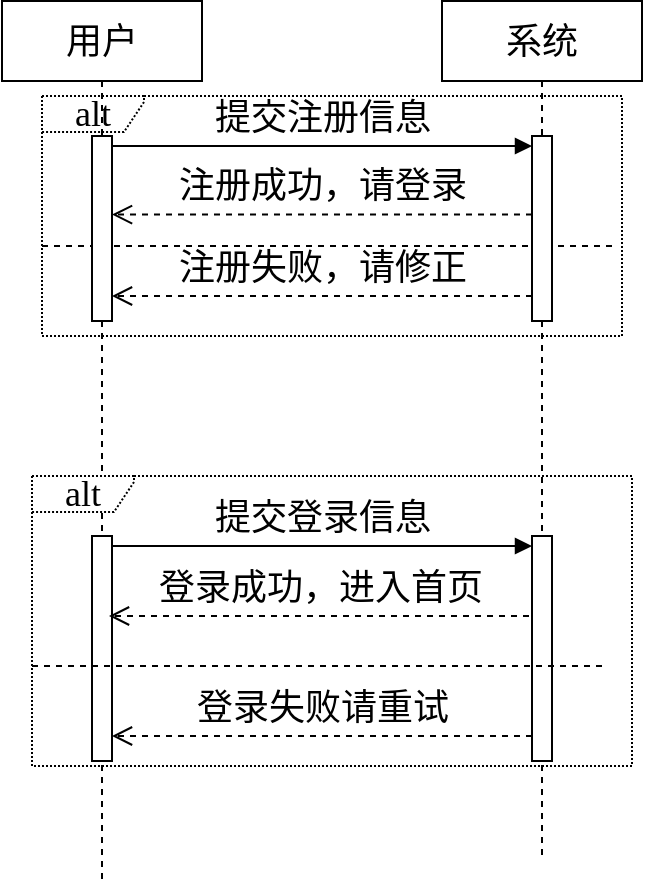 <mxfile version="27.1.3" pages="7">
  <diagram name="图3-3" id="SFmPQN-QUfsM4tf-Z6S2">
    <mxGraphModel dx="1066" dy="577" grid="1" gridSize="10" guides="1" tooltips="1" connect="1" arrows="1" fold="1" page="1" pageScale="1" pageWidth="1200" pageHeight="1920" math="0" shadow="0">
      <root>
        <mxCell id="0" />
        <mxCell id="1" parent="0" />
        <mxCell id="jjJpaKG2DIV51PgyevEr-9" value="&lt;font face=&quot;Times New Roman&quot;&gt;alt&lt;/font&gt;" style="shape=umlFrame;whiteSpace=wrap;html=1;pointerEvents=0;recursiveResize=0;container=1;collapsible=0;width=51;dashed=1;height=18;fontSize=18;fontFamily=宋体;dashPattern=1 1;" vertex="1" parent="1">
          <mxGeometry x="380" y="230" width="290" height="120" as="geometry" />
        </mxCell>
        <mxCell id="jjJpaKG2DIV51PgyevEr-11" value="" style="line;strokeWidth=1;dashed=1;labelPosition=center;verticalLabelPosition=bottom;align=left;verticalAlign=top;spacingLeft=20;spacingTop=15;html=1;whiteSpace=wrap;fontSize=18;fontFamily=宋体;" vertex="1" parent="jjJpaKG2DIV51PgyevEr-9">
          <mxGeometry y="70" width="287" height="10" as="geometry" />
        </mxCell>
        <mxCell id="jjJpaKG2DIV51PgyevEr-25" value="用户" style="shape=umlLifeline;perimeter=lifelinePerimeter;whiteSpace=wrap;html=1;container=1;dropTarget=0;collapsible=0;recursiveResize=0;outlineConnect=0;portConstraint=eastwest;newEdgeStyle={&quot;curved&quot;:0,&quot;rounded&quot;:0};fontSize=18;fontStyle=0;fontFamily=宋体;" vertex="1" parent="1">
          <mxGeometry x="360" y="182.5" width="100" height="440" as="geometry" />
        </mxCell>
        <mxCell id="jjJpaKG2DIV51PgyevEr-34" value="" style="html=1;points=[[0,0,0,0,5],[0,1,0,0,-5],[1,0,0,0,5],[1,1,0,0,-5]];perimeter=orthogonalPerimeter;outlineConnect=0;targetShapes=umlLifeline;portConstraint=eastwest;newEdgeStyle={&quot;curved&quot;:0,&quot;rounded&quot;:0};fontFamily=宋体;fontSize=18;" vertex="1" parent="jjJpaKG2DIV51PgyevEr-25">
          <mxGeometry x="45" y="67.5" width="10" height="92.5" as="geometry" />
        </mxCell>
        <mxCell id="jjJpaKG2DIV51PgyevEr-56" value="" style="html=1;points=[[0,0,0,0,5],[0,1,0,0,-5],[1,0,0,0,5],[1,1,0,0,-5]];perimeter=orthogonalPerimeter;outlineConnect=0;targetShapes=umlLifeline;portConstraint=eastwest;newEdgeStyle={&quot;curved&quot;:0,&quot;rounded&quot;:0};fontFamily=宋体;fontSize=18;" vertex="1" parent="jjJpaKG2DIV51PgyevEr-25">
          <mxGeometry x="45" y="267.5" width="10" height="112.5" as="geometry" />
        </mxCell>
        <mxCell id="jjJpaKG2DIV51PgyevEr-27" value="系统" style="shape=umlLifeline;perimeter=lifelinePerimeter;whiteSpace=wrap;html=1;container=1;dropTarget=0;collapsible=0;recursiveResize=0;outlineConnect=0;portConstraint=eastwest;newEdgeStyle={&quot;curved&quot;:0,&quot;rounded&quot;:0};fontSize=18;fontStyle=0;fontFamily=宋体;" vertex="1" parent="1">
          <mxGeometry x="580" y="182.5" width="100" height="430" as="geometry" />
        </mxCell>
        <mxCell id="jjJpaKG2DIV51PgyevEr-31" value="" style="html=1;points=[[0,0,0,0,5],[0,1,0,0,-5],[1,0,0,0,5],[1,1,0,0,-5]];perimeter=orthogonalPerimeter;outlineConnect=0;targetShapes=umlLifeline;portConstraint=eastwest;newEdgeStyle={&quot;curved&quot;:0,&quot;rounded&quot;:0};fontFamily=宋体;fontSize=18;" vertex="1" parent="jjJpaKG2DIV51PgyevEr-27">
          <mxGeometry x="45" y="67.5" width="10" height="92.5" as="geometry" />
        </mxCell>
        <mxCell id="jjJpaKG2DIV51PgyevEr-60" value="" style="html=1;points=[[0,0,0,0,5],[0,1,0,0,-5],[1,0,0,0,5],[1,1,0,0,-5]];perimeter=orthogonalPerimeter;outlineConnect=0;targetShapes=umlLifeline;portConstraint=eastwest;newEdgeStyle={&quot;curved&quot;:0,&quot;rounded&quot;:0};fontFamily=宋体;fontSize=18;" vertex="1" parent="jjJpaKG2DIV51PgyevEr-27">
          <mxGeometry x="45" y="267.5" width="10" height="112.5" as="geometry" />
        </mxCell>
        <mxCell id="jjJpaKG2DIV51PgyevEr-32" value="&lt;span&gt;提交注册信息&lt;/span&gt;" style="html=1;verticalAlign=bottom;endArrow=block;curved=0;rounded=0;entryX=0;entryY=0;entryDx=0;entryDy=5;fontFamily=宋体;fontSize=18;" edge="1" target="jjJpaKG2DIV51PgyevEr-31" parent="1" source="jjJpaKG2DIV51PgyevEr-34">
          <mxGeometry relative="1" as="geometry">
            <mxPoint x="555" y="445" as="sourcePoint" />
          </mxGeometry>
        </mxCell>
        <mxCell id="jjJpaKG2DIV51PgyevEr-33" value="注册成功，请登录" style="html=1;verticalAlign=bottom;endArrow=open;dashed=1;endSize=8;curved=0;rounded=0;fontFamily=宋体;fontSize=18;" edge="1" parent="1">
          <mxGeometry relative="1" as="geometry">
            <mxPoint x="415" y="289.31" as="targetPoint" />
            <mxPoint x="625" y="289.31" as="sourcePoint" />
          </mxGeometry>
        </mxCell>
        <mxCell id="jjJpaKG2DIV51PgyevEr-37" value="注册失败，请修正" style="html=1;verticalAlign=bottom;endArrow=open;dashed=1;endSize=8;curved=0;rounded=0;fontFamily=宋体;fontSize=18;" edge="1" parent="1">
          <mxGeometry relative="1" as="geometry">
            <mxPoint x="415" y="330.0" as="targetPoint" />
            <mxPoint x="625" y="330.0" as="sourcePoint" />
          </mxGeometry>
        </mxCell>
        <mxCell id="jjJpaKG2DIV51PgyevEr-61" value="提交登录信息" style="html=1;verticalAlign=bottom;endArrow=block;curved=0;rounded=0;entryX=0;entryY=0;entryDx=0;entryDy=5;exitX=1;exitY=0;exitDx=0;exitDy=5;exitPerimeter=0;fontFamily=宋体;fontSize=18;" edge="1" target="jjJpaKG2DIV51PgyevEr-60" parent="1" source="jjJpaKG2DIV51PgyevEr-56">
          <mxGeometry relative="1" as="geometry">
            <mxPoint x="470" y="505" as="sourcePoint" />
          </mxGeometry>
        </mxCell>
        <mxCell id="jjJpaKG2DIV51PgyevEr-63" value="登录失败请重试" style="html=1;verticalAlign=bottom;endArrow=open;dashed=1;endSize=8;curved=0;rounded=0;fontFamily=宋体;fontSize=18;" edge="1" parent="1">
          <mxGeometry relative="1" as="geometry">
            <mxPoint x="415" y="550" as="targetPoint" />
            <mxPoint x="625" y="550" as="sourcePoint" />
          </mxGeometry>
        </mxCell>
        <mxCell id="jjJpaKG2DIV51PgyevEr-64" value="&lt;font face=&quot;Times New Roman&quot;&gt;alt&lt;/font&gt;" style="shape=umlFrame;whiteSpace=wrap;html=1;pointerEvents=0;recursiveResize=0;container=1;collapsible=0;width=51;dashed=1;height=18;fontSize=18;fontFamily=宋体;dashPattern=1 1;" vertex="1" parent="1">
          <mxGeometry x="375" y="420" width="300" height="145" as="geometry" />
        </mxCell>
        <mxCell id="jjJpaKG2DIV51PgyevEr-65" value="" style="line;strokeWidth=1;dashed=1;labelPosition=center;verticalLabelPosition=bottom;align=left;verticalAlign=top;spacingLeft=20;spacingTop=15;html=1;whiteSpace=wrap;fontSize=18;fontFamily=宋体;" vertex="1" parent="jjJpaKG2DIV51PgyevEr-64">
          <mxGeometry y="90" width="287" height="10" as="geometry" />
        </mxCell>
        <mxCell id="jjJpaKG2DIV51PgyevEr-62" value="登录成功，进入首页" style="html=1;verticalAlign=bottom;endArrow=open;dashed=1;endSize=8;curved=0;rounded=0;fontFamily=宋体;fontSize=18;" edge="1" parent="jjJpaKG2DIV51PgyevEr-64">
          <mxGeometry relative="1" as="geometry">
            <mxPoint x="38.5" y="70" as="targetPoint" />
            <mxPoint x="248.5" y="70" as="sourcePoint" />
          </mxGeometry>
        </mxCell>
      </root>
    </mxGraphModel>
  </diagram>
  <diagram id="CyAyQ5x-FfY8F36e_3UX" name="图3-4">
    <mxGraphModel dx="1546" dy="836" grid="1" gridSize="10" guides="1" tooltips="1" connect="1" arrows="1" fold="1" page="1" pageScale="1" pageWidth="1200" pageHeight="1920" math="0" shadow="0">
      <root>
        <mxCell id="0" />
        <mxCell id="1" parent="0" />
        <mxCell id="epAysZkqnSIW3r6k0jum-3" value="用户" style="shape=umlLifeline;perimeter=lifelinePerimeter;whiteSpace=wrap;html=1;container=1;dropTarget=0;collapsible=0;recursiveResize=0;outlineConnect=0;portConstraint=eastwest;newEdgeStyle={&quot;curved&quot;:0,&quot;rounded&quot;:0};fontSize=18;fontStyle=0;fontFamily=宋体;" vertex="1" parent="1">
          <mxGeometry x="370" y="190" width="100" height="440" as="geometry" />
        </mxCell>
        <mxCell id="epAysZkqnSIW3r6k0jum-4" value="" style="html=1;points=[[0,0,0,0,5],[0,1,0,0,-5],[1,0,0,0,5],[1,1,0,0,-5]];perimeter=orthogonalPerimeter;outlineConnect=0;targetShapes=umlLifeline;portConstraint=eastwest;newEdgeStyle={&quot;curved&quot;:0,&quot;rounded&quot;:0};fontFamily=宋体;fontSize=18;" vertex="1" parent="epAysZkqnSIW3r6k0jum-3">
          <mxGeometry x="45" y="67.5" width="10" height="92.5" as="geometry" />
        </mxCell>
        <mxCell id="epAysZkqnSIW3r6k0jum-5" value="" style="html=1;points=[[0,0,0,0,5],[0,1,0,0,-5],[1,0,0,0,5],[1,1,0,0,-5]];perimeter=orthogonalPerimeter;outlineConnect=0;targetShapes=umlLifeline;portConstraint=eastwest;newEdgeStyle={&quot;curved&quot;:0,&quot;rounded&quot;:0};fontFamily=宋体;fontSize=18;" vertex="1" parent="epAysZkqnSIW3r6k0jum-3">
          <mxGeometry x="45" y="267.5" width="10" height="112.5" as="geometry" />
        </mxCell>
        <mxCell id="epAysZkqnSIW3r6k0jum-6" value="系统" style="shape=umlLifeline;perimeter=lifelinePerimeter;whiteSpace=wrap;html=1;container=1;dropTarget=0;collapsible=0;recursiveResize=0;outlineConnect=0;portConstraint=eastwest;newEdgeStyle={&quot;curved&quot;:0,&quot;rounded&quot;:0};fontSize=18;fontStyle=0;fontFamily=宋体;" vertex="1" parent="1">
          <mxGeometry x="590" y="190" width="100" height="430" as="geometry" />
        </mxCell>
        <mxCell id="epAysZkqnSIW3r6k0jum-7" value="" style="html=1;points=[[0,0,0,0,5],[0,1,0,0,-5],[1,0,0,0,5],[1,1,0,0,-5]];perimeter=orthogonalPerimeter;outlineConnect=0;targetShapes=umlLifeline;portConstraint=eastwest;newEdgeStyle={&quot;curved&quot;:0,&quot;rounded&quot;:0};fontFamily=宋体;fontSize=18;" vertex="1" parent="epAysZkqnSIW3r6k0jum-6">
          <mxGeometry x="45" y="67.5" width="10" height="92.5" as="geometry" />
        </mxCell>
        <mxCell id="epAysZkqnSIW3r6k0jum-8" value="" style="html=1;points=[[0,0,0,0,5],[0,1,0,0,-5],[1,0,0,0,5],[1,1,0,0,-5]];perimeter=orthogonalPerimeter;outlineConnect=0;targetShapes=umlLifeline;portConstraint=eastwest;newEdgeStyle={&quot;curved&quot;:0,&quot;rounded&quot;:0};fontFamily=宋体;fontSize=18;" vertex="1" parent="epAysZkqnSIW3r6k0jum-6">
          <mxGeometry x="45" y="267.5" width="10" height="112.5" as="geometry" />
        </mxCell>
        <mxCell id="epAysZkqnSIW3r6k0jum-9" value="访问首页并请求车辆列表" style="html=1;verticalAlign=bottom;endArrow=block;curved=0;rounded=0;entryX=0;entryY=0;entryDx=0;entryDy=5;fontFamily=宋体;fontSize=18;" edge="1" parent="1" source="epAysZkqnSIW3r6k0jum-4" target="epAysZkqnSIW3r6k0jum-7">
          <mxGeometry relative="1" as="geometry">
            <mxPoint x="565" y="452.5" as="sourcePoint" />
          </mxGeometry>
        </mxCell>
        <mxCell id="epAysZkqnSIW3r6k0jum-10" value="展示完整车辆数据" style="html=1;verticalAlign=bottom;endArrow=open;dashed=1;endSize=8;curved=0;rounded=0;fontFamily=宋体;fontSize=18;" edge="1" parent="1">
          <mxGeometry relative="1" as="geometry">
            <mxPoint x="425" y="320.0" as="targetPoint" />
            <mxPoint x="635" y="320.0" as="sourcePoint" />
          </mxGeometry>
        </mxCell>
        <mxCell id="epAysZkqnSIW3r6k0jum-12" value="提交查询条件" style="html=1;verticalAlign=bottom;endArrow=block;curved=0;rounded=0;entryX=0;entryY=0;entryDx=0;entryDy=5;exitX=1;exitY=0;exitDx=0;exitDy=5;exitPerimeter=0;fontFamily=宋体;fontSize=18;" edge="1" parent="1" source="epAysZkqnSIW3r6k0jum-5" target="epAysZkqnSIW3r6k0jum-8">
          <mxGeometry relative="1" as="geometry">
            <mxPoint x="480" y="512.5" as="sourcePoint" />
          </mxGeometry>
        </mxCell>
        <mxCell id="epAysZkqnSIW3r6k0jum-14" value="loop" style="shape=umlFrame;whiteSpace=wrap;html=1;pointerEvents=0;recursiveResize=0;container=1;collapsible=0;width=51;dashed=1;height=18;fontSize=18;fontFamily=宋体;dashPattern=1 1;" vertex="1" parent="1">
          <mxGeometry x="385" y="427.5" width="300" height="145" as="geometry" />
        </mxCell>
        <mxCell id="epAysZkqnSIW3r6k0jum-13" value="更新显示匹配结果" style="html=1;verticalAlign=bottom;endArrow=open;dashed=1;endSize=8;curved=0;rounded=0;fontFamily=宋体;fontSize=18;" edge="1" parent="epAysZkqnSIW3r6k0jum-14">
          <mxGeometry relative="1" as="geometry">
            <mxPoint x="40" y="102.5" as="targetPoint" />
            <mxPoint x="250" y="102.5" as="sourcePoint" />
            <mxPoint as="offset" />
          </mxGeometry>
        </mxCell>
      </root>
    </mxGraphModel>
  </diagram>
  <diagram id="mQwIXU6XtE3uNr4pRyRA" name="图3-5">
    <mxGraphModel dx="1546" dy="836" grid="1" gridSize="10" guides="1" tooltips="1" connect="1" arrows="1" fold="1" page="1" pageScale="1" pageWidth="1200" pageHeight="1920" math="0" shadow="0">
      <root>
        <mxCell id="0" />
        <mxCell id="1" parent="0" />
        <mxCell id="7xC3x3erYgO6L5aWRIEA-1" value="alt" style="shape=umlFrame;whiteSpace=wrap;html=1;pointerEvents=0;recursiveResize=0;container=1;collapsible=0;width=51;dashed=1;height=18;fontSize=18;fontFamily=宋体;dashPattern=1 1;" vertex="1" parent="1">
          <mxGeometry x="840" y="867.5" width="290" height="120" as="geometry" />
        </mxCell>
        <mxCell id="7xC3x3erYgO6L5aWRIEA-2" value="" style="line;strokeWidth=1;dashed=1;labelPosition=center;verticalLabelPosition=bottom;align=left;verticalAlign=top;spacingLeft=20;spacingTop=15;html=1;whiteSpace=wrap;fontSize=18;fontFamily=宋体;" vertex="1" parent="7xC3x3erYgO6L5aWRIEA-1">
          <mxGeometry y="70" width="287" height="10" as="geometry" />
        </mxCell>
        <mxCell id="7xC3x3erYgO6L5aWRIEA-3" value="用户" style="shape=umlLifeline;perimeter=lifelinePerimeter;whiteSpace=wrap;html=1;container=1;dropTarget=0;collapsible=0;recursiveResize=0;outlineConnect=0;portConstraint=eastwest;newEdgeStyle={&quot;curved&quot;:0,&quot;rounded&quot;:0};fontSize=18;fontStyle=0;fontFamily=宋体;" vertex="1" parent="1">
          <mxGeometry x="820" y="820" width="100" height="440" as="geometry" />
        </mxCell>
        <mxCell id="7xC3x3erYgO6L5aWRIEA-4" value="" style="html=1;points=[[0,0,0,0,5],[0,1,0,0,-5],[1,0,0,0,5],[1,1,0,0,-5]];perimeter=orthogonalPerimeter;outlineConnect=0;targetShapes=umlLifeline;portConstraint=eastwest;newEdgeStyle={&quot;curved&quot;:0,&quot;rounded&quot;:0};fontFamily=宋体;fontSize=18;" vertex="1" parent="7xC3x3erYgO6L5aWRIEA-3">
          <mxGeometry x="45" y="67.5" width="10" height="92.5" as="geometry" />
        </mxCell>
        <mxCell id="7xC3x3erYgO6L5aWRIEA-5" value="" style="html=1;points=[[0,0,0,0,5],[0,1,0,0,-5],[1,0,0,0,5],[1,1,0,0,-5]];perimeter=orthogonalPerimeter;outlineConnect=0;targetShapes=umlLifeline;portConstraint=eastwest;newEdgeStyle={&quot;curved&quot;:0,&quot;rounded&quot;:0};fontFamily=宋体;fontSize=18;" vertex="1" parent="7xC3x3erYgO6L5aWRIEA-3">
          <mxGeometry x="45" y="267.5" width="10" height="112.5" as="geometry" />
        </mxCell>
        <mxCell id="7xC3x3erYgO6L5aWRIEA-6" value="系统" style="shape=umlLifeline;perimeter=lifelinePerimeter;whiteSpace=wrap;html=1;container=1;dropTarget=0;collapsible=0;recursiveResize=0;outlineConnect=0;portConstraint=eastwest;newEdgeStyle={&quot;curved&quot;:0,&quot;rounded&quot;:0};fontSize=18;fontStyle=0;fontFamily=宋体;" vertex="1" parent="1">
          <mxGeometry x="1040" y="820" width="100" height="430" as="geometry" />
        </mxCell>
        <mxCell id="7xC3x3erYgO6L5aWRIEA-7" value="" style="html=1;points=[[0,0,0,0,5],[0,1,0,0,-5],[1,0,0,0,5],[1,1,0,0,-5]];perimeter=orthogonalPerimeter;outlineConnect=0;targetShapes=umlLifeline;portConstraint=eastwest;newEdgeStyle={&quot;curved&quot;:0,&quot;rounded&quot;:0};fontFamily=宋体;fontSize=18;" vertex="1" parent="7xC3x3erYgO6L5aWRIEA-6">
          <mxGeometry x="45" y="67.5" width="10" height="92.5" as="geometry" />
        </mxCell>
        <mxCell id="7xC3x3erYgO6L5aWRIEA-8" value="" style="html=1;points=[[0,0,0,0,5],[0,1,0,0,-5],[1,0,0,0,5],[1,1,0,0,-5]];perimeter=orthogonalPerimeter;outlineConnect=0;targetShapes=umlLifeline;portConstraint=eastwest;newEdgeStyle={&quot;curved&quot;:0,&quot;rounded&quot;:0};fontFamily=宋体;fontSize=18;" vertex="1" parent="7xC3x3erYgO6L5aWRIEA-6">
          <mxGeometry x="45" y="267.5" width="10" height="112.5" as="geometry" />
        </mxCell>
        <mxCell id="7xC3x3erYgO6L5aWRIEA-9" value="&lt;span&gt;申请租赁车辆&lt;/span&gt;" style="html=1;verticalAlign=bottom;endArrow=block;curved=0;rounded=0;entryX=0;entryY=0;entryDx=0;entryDy=5;fontFamily=宋体;fontSize=18;" edge="1" parent="1" source="7xC3x3erYgO6L5aWRIEA-4" target="7xC3x3erYgO6L5aWRIEA-7">
          <mxGeometry relative="1" as="geometry">
            <mxPoint x="1015" y="1082.5" as="sourcePoint" />
          </mxGeometry>
        </mxCell>
        <mxCell id="7xC3x3erYgO6L5aWRIEA-10" value="租赁成功" style="html=1;verticalAlign=bottom;endArrow=open;dashed=1;endSize=8;curved=0;rounded=0;fontFamily=宋体;fontSize=18;" edge="1" parent="1">
          <mxGeometry relative="1" as="geometry">
            <mxPoint x="875" y="926.81" as="targetPoint" />
            <mxPoint x="1085" y="926.81" as="sourcePoint" />
            <mxPoint as="offset" />
          </mxGeometry>
        </mxCell>
        <mxCell id="7xC3x3erYgO6L5aWRIEA-11" value="租赁失败（资质不符）" style="html=1;verticalAlign=bottom;endArrow=open;dashed=1;endSize=8;curved=0;rounded=0;fontFamily=宋体;fontSize=18;" edge="1" parent="1">
          <mxGeometry relative="1" as="geometry">
            <mxPoint x="875" y="967.5" as="targetPoint" />
            <mxPoint x="1085" y="967.5" as="sourcePoint" />
          </mxGeometry>
        </mxCell>
        <mxCell id="7xC3x3erYgO6L5aWRIEA-12" value="发起还车" style="html=1;verticalAlign=bottom;endArrow=block;curved=0;rounded=0;entryX=0;entryY=0;entryDx=0;entryDy=5;exitX=1;exitY=0;exitDx=0;exitDy=5;exitPerimeter=0;fontFamily=宋体;fontSize=18;" edge="1" parent="1" source="7xC3x3erYgO6L5aWRIEA-5" target="7xC3x3erYgO6L5aWRIEA-8">
          <mxGeometry relative="1" as="geometry">
            <mxPoint x="930" y="1142.5" as="sourcePoint" />
          </mxGeometry>
        </mxCell>
        <mxCell id="7xC3x3erYgO6L5aWRIEA-13" value="赔偿通知（含金额）" style="html=1;verticalAlign=bottom;endArrow=open;dashed=1;endSize=8;curved=0;rounded=0;fontFamily=宋体;fontSize=18;" edge="1" parent="1">
          <mxGeometry relative="1" as="geometry">
            <mxPoint x="875" y="1187.5" as="targetPoint" />
            <mxPoint x="1085" y="1187.5" as="sourcePoint" />
            <mxPoint as="offset" />
          </mxGeometry>
        </mxCell>
        <mxCell id="7xC3x3erYgO6L5aWRIEA-14" value="alt" style="shape=umlFrame;whiteSpace=wrap;html=1;pointerEvents=0;recursiveResize=0;container=1;collapsible=0;width=51;dashed=1;height=18;fontSize=18;fontFamily=宋体;dashPattern=1 1;" vertex="1" parent="1">
          <mxGeometry x="835" y="1057.5" width="300" height="145" as="geometry" />
        </mxCell>
        <mxCell id="7xC3x3erYgO6L5aWRIEA-15" value="" style="line;strokeWidth=1;dashed=1;labelPosition=center;verticalLabelPosition=bottom;align=left;verticalAlign=top;spacingLeft=20;spacingTop=15;html=1;whiteSpace=wrap;fontSize=18;fontFamily=宋体;" vertex="1" parent="7xC3x3erYgO6L5aWRIEA-14">
          <mxGeometry y="90" width="287" height="10" as="geometry" />
        </mxCell>
        <mxCell id="7xC3x3erYgO6L5aWRIEA-16" value="结算账单（费用+押金）" style="html=1;verticalAlign=bottom;endArrow=open;dashed=1;endSize=8;curved=0;rounded=0;fontFamily=宋体;fontSize=18;" edge="1" parent="7xC3x3erYgO6L5aWRIEA-14">
          <mxGeometry relative="1" as="geometry">
            <mxPoint x="38.5" y="70" as="targetPoint" />
            <mxPoint x="248.5" y="70" as="sourcePoint" />
          </mxGeometry>
        </mxCell>
      </root>
    </mxGraphModel>
  </diagram>
  <diagram id="3OSk-LbwokpKUyl7D7ks" name="图3-6">
    <mxGraphModel dx="1546" dy="836" grid="1" gridSize="10" guides="1" tooltips="1" connect="1" arrows="1" fold="1" page="1" pageScale="1" pageWidth="1200" pageHeight="1920" math="0" shadow="0">
      <root>
        <mxCell id="0" />
        <mxCell id="1" parent="0" />
        <mxCell id="86FY9bNCNJEyI9Q44Tig-3" value="用户" style="shape=umlLifeline;perimeter=lifelinePerimeter;whiteSpace=wrap;html=1;container=1;dropTarget=0;collapsible=0;recursiveResize=0;outlineConnect=0;portConstraint=eastwest;newEdgeStyle={&quot;curved&quot;:0,&quot;rounded&quot;:0};fontSize=16;fontStyle=0;fontFamily=宋体;" vertex="1" parent="1">
          <mxGeometry x="320" y="350" width="100" height="560" as="geometry" />
        </mxCell>
        <mxCell id="86FY9bNCNJEyI9Q44Tig-4" value="" style="html=1;points=[[0,0,0,0,5],[0,1,0,0,-5],[1,0,0,0,5],[1,1,0,0,-5]];perimeter=orthogonalPerimeter;outlineConnect=0;targetShapes=umlLifeline;portConstraint=eastwest;newEdgeStyle={&quot;curved&quot;:0,&quot;rounded&quot;:0};fontFamily=宋体;fontSize=16;" vertex="1" parent="86FY9bNCNJEyI9Q44Tig-3">
          <mxGeometry x="45" y="67.5" width="10" height="92.5" as="geometry" />
        </mxCell>
        <mxCell id="86FY9bNCNJEyI9Q44Tig-5" value="" style="html=1;points=[[0,0,0,0,5],[0,1,0,0,-5],[1,0,0,0,5],[1,1,0,0,-5]];perimeter=orthogonalPerimeter;outlineConnect=0;targetShapes=umlLifeline;portConstraint=eastwest;newEdgeStyle={&quot;curved&quot;:0,&quot;rounded&quot;:0};fontFamily=宋体;fontSize=16;" vertex="1" parent="86FY9bNCNJEyI9Q44Tig-3">
          <mxGeometry x="45" y="299.5" width="10" height="112.5" as="geometry" />
        </mxCell>
        <mxCell id="86FY9bNCNJEyI9Q44Tig-20" value="" style="html=1;points=[[0,0,0,0,5],[0,1,0,0,-5],[1,0,0,0,5],[1,1,0,0,-5]];perimeter=orthogonalPerimeter;outlineConnect=0;targetShapes=umlLifeline;portConstraint=eastwest;newEdgeStyle={&quot;curved&quot;:0,&quot;rounded&quot;:0};fontFamily=宋体;fontSize=16;" vertex="1" parent="86FY9bNCNJEyI9Q44Tig-3">
          <mxGeometry x="45" y="190" width="10" height="40" as="geometry" />
        </mxCell>
        <mxCell id="86FY9bNCNJEyI9Q44Tig-6" value="系统" style="shape=umlLifeline;perimeter=lifelinePerimeter;whiteSpace=wrap;html=1;container=1;dropTarget=0;collapsible=0;recursiveResize=0;outlineConnect=0;portConstraint=eastwest;newEdgeStyle={&quot;curved&quot;:0,&quot;rounded&quot;:0};fontSize=16;fontStyle=0;fontFamily=宋体;" vertex="1" parent="1">
          <mxGeometry x="557" y="350" width="100" height="560" as="geometry" />
        </mxCell>
        <mxCell id="86FY9bNCNJEyI9Q44Tig-7" value="" style="html=1;points=[[0,0,0,0,5],[0,1,0,0,-5],[1,0,0,0,5],[1,1,0,0,-5]];perimeter=orthogonalPerimeter;outlineConnect=0;targetShapes=umlLifeline;portConstraint=eastwest;newEdgeStyle={&quot;curved&quot;:0,&quot;rounded&quot;:0};fontFamily=宋体;fontSize=16;" vertex="1" parent="86FY9bNCNJEyI9Q44Tig-6">
          <mxGeometry x="45" y="67.5" width="10" height="92.5" as="geometry" />
        </mxCell>
        <mxCell id="86FY9bNCNJEyI9Q44Tig-8" value="" style="html=1;points=[[0,0,0,0,5],[0,1,0,0,-5],[1,0,0,0,5],[1,1,0,0,-5]];perimeter=orthogonalPerimeter;outlineConnect=0;targetShapes=umlLifeline;portConstraint=eastwest;newEdgeStyle={&quot;curved&quot;:0,&quot;rounded&quot;:0};fontFamily=宋体;fontSize=16;" vertex="1" parent="86FY9bNCNJEyI9Q44Tig-6">
          <mxGeometry x="45" y="180" width="10" height="232" as="geometry" />
        </mxCell>
        <mxCell id="86FY9bNCNJEyI9Q44Tig-9" value="&lt;span&gt;登录并查看订单列表&lt;/span&gt;" style="html=1;verticalAlign=bottom;endArrow=block;curved=0;rounded=0;entryX=0;entryY=0;entryDx=0;entryDy=5;fontFamily=宋体;fontSize=16;" edge="1" parent="1" source="86FY9bNCNJEyI9Q44Tig-4" target="86FY9bNCNJEyI9Q44Tig-7">
          <mxGeometry relative="1" as="geometry">
            <mxPoint x="515" y="612.5" as="sourcePoint" />
          </mxGeometry>
        </mxCell>
        <mxCell id="86FY9bNCNJEyI9Q44Tig-11" value="展示订单视图" style="html=1;verticalAlign=bottom;endArrow=open;dashed=1;endSize=8;curved=0;rounded=0;fontFamily=宋体;fontSize=16;" edge="1" parent="1">
          <mxGeometry relative="1" as="geometry">
            <mxPoint x="375" y="497.5" as="targetPoint" />
            <mxPoint x="585" y="497.5" as="sourcePoint" />
          </mxGeometry>
        </mxCell>
        <mxCell id="86FY9bNCNJEyI9Q44Tig-13" value="通知最终处理结果" style="html=1;verticalAlign=bottom;endArrow=open;dashed=1;endSize=8;curved=0;rounded=0;fontFamily=宋体;fontSize=16;" edge="1" parent="1">
          <mxGeometry relative="1" as="geometry">
            <mxPoint x="375" y="749.5" as="targetPoint" />
            <mxPoint x="585" y="749.5" as="sourcePoint" />
          </mxGeometry>
        </mxCell>
        <mxCell id="86FY9bNCNJEyI9Q44Tig-14" value="alt" style="shape=umlFrame;whiteSpace=wrap;html=1;pointerEvents=0;recursiveResize=0;container=1;collapsible=0;width=51;dashed=1;height=18;fontSize=16;fontFamily=宋体;dashPattern=1 1;" vertex="1" parent="1">
          <mxGeometry x="335" y="619.5" width="515" height="150.5" as="geometry" />
        </mxCell>
        <mxCell id="86FY9bNCNJEyI9Q44Tig-31" value="返回审批结果" style="text;html=1;align=center;verticalAlign=middle;resizable=0;points=[];autosize=1;strokeColor=none;fillColor=none;fontFamily=宋体;fontSize=16;" vertex="1" parent="86FY9bNCNJEyI9Q44Tig-14">
          <mxGeometry x="332" y="78.5" width="120" height="30" as="geometry" />
        </mxCell>
        <mxCell id="86FY9bNCNJEyI9Q44Tig-30" style="rounded=0;orthogonalLoop=1;jettySize=auto;html=1;dashed=1;endArrow=open;endFill=0;fontFamily=宋体;fontSize=16;" edge="1" parent="86FY9bNCNJEyI9Q44Tig-14">
          <mxGeometry relative="1" as="geometry">
            <mxPoint x="473" y="108.5" as="sourcePoint" />
            <mxPoint x="277" y="108.5" as="targetPoint" />
          </mxGeometry>
        </mxCell>
        <mxCell id="86FY9bNCNJEyI9Q44Tig-17" value="管理员" style="shape=umlLifeline;perimeter=lifelinePerimeter;whiteSpace=wrap;html=1;container=1;dropTarget=0;collapsible=0;recursiveResize=0;outlineConnect=0;portConstraint=eastwest;newEdgeStyle={&quot;curved&quot;:0,&quot;rounded&quot;:0};fontSize=16;fontStyle=0;fontFamily=宋体;" vertex="1" parent="1">
          <mxGeometry x="763" y="350" width="100" height="560" as="geometry" />
        </mxCell>
        <mxCell id="86FY9bNCNJEyI9Q44Tig-19" value="" style="html=1;points=[[0,0,0,0,5],[0,1,0,0,-5],[1,0,0,0,5],[1,1,0,0,-5]];perimeter=orthogonalPerimeter;outlineConnect=0;targetShapes=umlLifeline;portConstraint=eastwest;newEdgeStyle={&quot;curved&quot;:0,&quot;rounded&quot;:0};fontFamily=宋体;fontSize=16;" vertex="1" parent="86FY9bNCNJEyI9Q44Tig-17">
          <mxGeometry x="45" y="280" width="10" height="112.5" as="geometry" />
        </mxCell>
        <mxCell id="86FY9bNCNJEyI9Q44Tig-26" style="rounded=0;orthogonalLoop=1;jettySize=auto;html=1;fontFamily=宋体;fontSize=16;" edge="1" parent="1" source="86FY9bNCNJEyI9Q44Tig-20" target="86FY9bNCNJEyI9Q44Tig-8">
          <mxGeometry relative="1" as="geometry" />
        </mxCell>
        <mxCell id="86FY9bNCNJEyI9Q44Tig-27" value="操作订单（查看/筛选/变更））" style="text;html=1;align=center;verticalAlign=middle;resizable=0;points=[];autosize=1;strokeColor=none;fillColor=none;fontFamily=宋体;fontSize=16;" vertex="1" parent="1">
          <mxGeometry x="366" y="528" width="250" height="30" as="geometry" />
        </mxCell>
        <mxCell id="86FY9bNCNJEyI9Q44Tig-28" style="rounded=0;orthogonalLoop=1;jettySize=auto;html=1;fontFamily=宋体;fontSize=16;" edge="1" parent="1" source="86FY9bNCNJEyI9Q44Tig-8" target="86FY9bNCNJEyI9Q44Tig-19">
          <mxGeometry relative="1" as="geometry" />
        </mxCell>
        <mxCell id="86FY9bNCNJEyI9Q44Tig-29" value="发起审批流程" style="text;html=1;align=center;verticalAlign=middle;resizable=0;points=[];autosize=1;strokeColor=none;fillColor=none;fontFamily=宋体;fontSize=16;" vertex="1" parent="1">
          <mxGeometry x="667" y="618" width="120" height="30" as="geometry" />
        </mxCell>
      </root>
    </mxGraphModel>
  </diagram>
  <diagram id="0H47ArI3rjZ3kBbP8sQZ" name="图3-7">
    <mxGraphModel dx="1066" dy="577" grid="1" gridSize="10" guides="1" tooltips="1" connect="1" arrows="1" fold="1" page="1" pageScale="1" pageWidth="1200" pageHeight="1920" math="0" shadow="0">
      <root>
        <mxCell id="0" />
        <mxCell id="1" parent="0" />
        <mxCell id="5uzo8DTeghFDIdoUx-xZ-3" value="用户" style="shape=umlLifeline;perimeter=lifelinePerimeter;whiteSpace=wrap;html=1;container=1;dropTarget=0;collapsible=0;recursiveResize=0;outlineConnect=0;portConstraint=eastwest;newEdgeStyle={&quot;curved&quot;:0,&quot;rounded&quot;:0};fontSize=18;fontStyle=0;fontFamily=宋体;" vertex="1" parent="1">
          <mxGeometry x="450" y="400" width="100" height="462.5" as="geometry" />
        </mxCell>
        <mxCell id="5uzo8DTeghFDIdoUx-xZ-5" value="" style="html=1;points=[[0,0,0,0,5],[0,1,0,0,-5],[1,0,0,0,5],[1,1,0,0,-5]];perimeter=orthogonalPerimeter;outlineConnect=0;targetShapes=umlLifeline;portConstraint=eastwest;newEdgeStyle={&quot;curved&quot;:0,&quot;rounded&quot;:0};fontFamily=宋体;fontSize=18;" vertex="1" parent="5uzo8DTeghFDIdoUx-xZ-3">
          <mxGeometry x="45" y="222.5" width="10" height="112.5" as="geometry" />
        </mxCell>
        <mxCell id="5uzo8DTeghFDIdoUx-xZ-20" value="" style="html=1;points=[[0,0,0,0,5],[0,1,0,0,-5],[1,0,0,0,5],[1,1,0,0,-5]];perimeter=orthogonalPerimeter;outlineConnect=0;targetShapes=umlLifeline;portConstraint=eastwest;newEdgeStyle={&quot;curved&quot;:0,&quot;rounded&quot;:0};fontFamily=宋体;fontSize=18;" vertex="1" parent="5uzo8DTeghFDIdoUx-xZ-3">
          <mxGeometry x="45" y="53.75" width="10" height="112.5" as="geometry" />
        </mxCell>
        <mxCell id="5uzo8DTeghFDIdoUx-xZ-25" value="" style="html=1;points=[[0,0,0,0,5],[0,1,0,0,-5],[1,0,0,0,5],[1,1,0,0,-5]];perimeter=orthogonalPerimeter;outlineConnect=0;targetShapes=umlLifeline;portConstraint=eastwest;newEdgeStyle={&quot;curved&quot;:0,&quot;rounded&quot;:0};fontFamily=宋体;fontSize=18;" vertex="1" parent="5uzo8DTeghFDIdoUx-xZ-3">
          <mxGeometry x="45" y="380" width="10" height="72.5" as="geometry" />
        </mxCell>
        <mxCell id="5uzo8DTeghFDIdoUx-xZ-6" value="系统" style="shape=umlLifeline;perimeter=lifelinePerimeter;whiteSpace=wrap;html=1;container=1;dropTarget=0;collapsible=0;recursiveResize=0;outlineConnect=0;portConstraint=eastwest;newEdgeStyle={&quot;curved&quot;:0,&quot;rounded&quot;:0};fontSize=18;fontStyle=0;fontFamily=宋体;" vertex="1" parent="1">
          <mxGeometry x="670" y="400" width="100" height="460" as="geometry" />
        </mxCell>
        <mxCell id="5uzo8DTeghFDIdoUx-xZ-8" value="" style="html=1;points=[[0,0,0,0,5],[0,1,0,0,-5],[1,0,0,0,5],[1,1,0,0,-5]];perimeter=orthogonalPerimeter;outlineConnect=0;targetShapes=umlLifeline;portConstraint=eastwest;newEdgeStyle={&quot;curved&quot;:0,&quot;rounded&quot;:0};fontFamily=宋体;fontSize=18;" vertex="1" parent="5uzo8DTeghFDIdoUx-xZ-6">
          <mxGeometry x="45" y="222.5" width="10" height="112.5" as="geometry" />
        </mxCell>
        <mxCell id="5uzo8DTeghFDIdoUx-xZ-17" value="" style="html=1;points=[[0,0,0,0,5],[0,1,0,0,-5],[1,0,0,0,5],[1,1,0,0,-5]];perimeter=orthogonalPerimeter;outlineConnect=0;targetShapes=umlLifeline;portConstraint=eastwest;newEdgeStyle={&quot;curved&quot;:0,&quot;rounded&quot;:0};fontFamily=宋体;fontSize=18;" vertex="1" parent="5uzo8DTeghFDIdoUx-xZ-6">
          <mxGeometry x="45" y="60" width="10" height="110" as="geometry" />
        </mxCell>
        <mxCell id="5uzo8DTeghFDIdoUx-xZ-22" value="" style="html=1;points=[[0,0,0,0,5],[0,1,0,0,-5],[1,0,0,0,5],[1,1,0,0,-5]];perimeter=orthogonalPerimeter;outlineConnect=0;targetShapes=umlLifeline;portConstraint=eastwest;newEdgeStyle={&quot;curved&quot;:0,&quot;rounded&quot;:0};fontFamily=宋体;fontSize=18;" vertex="1" parent="5uzo8DTeghFDIdoUx-xZ-6">
          <mxGeometry x="45" y="380" width="10" height="80" as="geometry" />
        </mxCell>
        <mxCell id="5uzo8DTeghFDIdoUx-xZ-12" value="发起还车" style="html=1;verticalAlign=bottom;endArrow=block;curved=0;rounded=0;entryX=0;entryY=0;entryDx=0;entryDy=5;exitX=1;exitY=0;exitDx=0;exitDy=5;exitPerimeter=0;fontFamily=宋体;fontSize=18;" edge="1" parent="1" source="5uzo8DTeghFDIdoUx-xZ-5" target="5uzo8DTeghFDIdoUx-xZ-8">
          <mxGeometry relative="1" as="geometry">
            <mxPoint x="560" y="677.5" as="sourcePoint" />
          </mxGeometry>
        </mxCell>
        <mxCell id="5uzo8DTeghFDIdoUx-xZ-13" value="完成批量导入" style="html=1;verticalAlign=bottom;endArrow=open;dashed=1;endSize=8;curved=0;rounded=0;fontFamily=宋体;fontSize=18;" edge="1" parent="1">
          <mxGeometry relative="1" as="geometry">
            <mxPoint x="505" y="722.5" as="targetPoint" />
            <mxPoint x="715" y="722.5" as="sourcePoint" />
            <mxPoint as="offset" />
          </mxGeometry>
        </mxCell>
        <mxCell id="5uzo8DTeghFDIdoUx-xZ-14" value="alt" style="shape=umlFrame;whiteSpace=wrap;html=1;pointerEvents=0;recursiveResize=0;container=1;collapsible=0;width=51;dashed=1;height=18;fontSize=18;fontFamily=宋体;dashPattern=1 1;" vertex="1" parent="1">
          <mxGeometry x="465" y="592.5" width="300" height="145" as="geometry" />
        </mxCell>
        <mxCell id="5uzo8DTeghFDIdoUx-xZ-15" value="" style="line;strokeWidth=1;dashed=1;labelPosition=center;verticalLabelPosition=bottom;align=left;verticalAlign=top;spacingLeft=20;spacingTop=15;html=1;whiteSpace=wrap;fontSize=18;fontFamily=宋体;" vertex="1" parent="5uzo8DTeghFDIdoUx-xZ-14">
          <mxGeometry y="90" width="287" height="10" as="geometry" />
        </mxCell>
        <mxCell id="5uzo8DTeghFDIdoUx-xZ-16" value="处理新增/编辑/删除" style="html=1;verticalAlign=bottom;endArrow=open;dashed=1;endSize=8;curved=0;rounded=0;fontFamily=宋体;fontSize=18;" edge="1" parent="5uzo8DTeghFDIdoUx-xZ-14">
          <mxGeometry relative="1" as="geometry">
            <mxPoint x="38.5" y="70" as="targetPoint" />
            <mxPoint x="248.5" y="70" as="sourcePoint" />
          </mxGeometry>
        </mxCell>
        <mxCell id="5uzo8DTeghFDIdoUx-xZ-18" value="登录管理后台" style="html=1;verticalAlign=bottom;endArrow=block;curved=0;rounded=0;entryX=0;entryY=0;entryDx=0;entryDy=5;fontFamily=宋体;fontSize=18;" edge="1" target="5uzo8DTeghFDIdoUx-xZ-17" parent="1" source="5uzo8DTeghFDIdoUx-xZ-20">
          <mxGeometry relative="1" as="geometry">
            <mxPoint x="640" y="475" as="sourcePoint" />
          </mxGeometry>
        </mxCell>
        <mxCell id="5uzo8DTeghFDIdoUx-xZ-19" value="展示管理仪表盘" style="html=1;verticalAlign=bottom;endArrow=open;dashed=1;endSize=8;curved=0;rounded=0;fontFamily=宋体;fontSize=18;" edge="1" source="5uzo8DTeghFDIdoUx-xZ-17" parent="1" target="5uzo8DTeghFDIdoUx-xZ-20">
          <mxGeometry relative="1" as="geometry">
            <mxPoint x="507.25" y="510" as="targetPoint" />
            <mxPoint x="680" y="510" as="sourcePoint" />
          </mxGeometry>
        </mxCell>
        <mxCell id="5uzo8DTeghFDIdoUx-xZ-21" value="执行车辆管理操作" style="html=1;verticalAlign=bottom;endArrow=block;curved=0;rounded=0;fontFamily=宋体;fontSize=18;" edge="1" parent="1">
          <mxGeometry relative="1" as="geometry">
            <mxPoint x="505" y="559" as="sourcePoint" />
            <mxPoint x="715" y="559" as="targetPoint" />
          </mxGeometry>
        </mxCell>
        <mxCell id="5uzo8DTeghFDIdoUx-xZ-23" value="请求数据分析" style="html=1;verticalAlign=bottom;endArrow=block;curved=0;rounded=0;entryX=0;entryY=0;entryDx=0;entryDy=5;fontFamily=宋体;fontSize=18;" edge="1" target="5uzo8DTeghFDIdoUx-xZ-22" parent="1" source="5uzo8DTeghFDIdoUx-xZ-25">
          <mxGeometry relative="1" as="geometry">
            <mxPoint x="540" y="790" as="sourcePoint" />
          </mxGeometry>
        </mxCell>
        <mxCell id="5uzo8DTeghFDIdoUx-xZ-24" value="展示统计视图" style="html=1;verticalAlign=bottom;endArrow=open;dashed=1;endSize=8;curved=0;rounded=0;exitX=0;exitY=1;exitDx=0;exitDy=-5;fontFamily=宋体;fontSize=18;" edge="1" source="5uzo8DTeghFDIdoUx-xZ-22" parent="1" target="5uzo8DTeghFDIdoUx-xZ-25">
          <mxGeometry relative="1" as="geometry">
            <mxPoint x="645" y="835" as="targetPoint" />
          </mxGeometry>
        </mxCell>
      </root>
    </mxGraphModel>
  </diagram>
  <diagram id="hVd77QV2uilNvY253sMY" name="图3-8">
    <mxGraphModel dx="1546" dy="836" grid="1" gridSize="10" guides="1" tooltips="1" connect="1" arrows="1" fold="1" page="1" pageScale="1" pageWidth="1200" pageHeight="1920" math="0" shadow="0">
      <root>
        <mxCell id="0" />
        <mxCell id="1" parent="0" />
        <mxCell id="PY2VxAL1ob3Rd39WUi9N-1" value="用户" style="shape=umlLifeline;perimeter=lifelinePerimeter;whiteSpace=wrap;html=1;container=1;dropTarget=0;collapsible=0;recursiveResize=0;outlineConnect=0;portConstraint=eastwest;newEdgeStyle={&quot;curved&quot;:0,&quot;rounded&quot;:0};fontSize=18;fontStyle=0;fontFamily=宋体;" vertex="1" parent="1">
          <mxGeometry x="540" y="450" width="100" height="670" as="geometry" />
        </mxCell>
        <mxCell id="PY2VxAL1ob3Rd39WUi9N-2" value="" style="html=1;points=[[0,0,0,0,5],[0,1,0,0,-5],[1,0,0,0,5],[1,1,0,0,-5]];perimeter=orthogonalPerimeter;outlineConnect=0;targetShapes=umlLifeline;portConstraint=eastwest;newEdgeStyle={&quot;curved&quot;:0,&quot;rounded&quot;:0};fontFamily=宋体;fontSize=18;" vertex="1" parent="PY2VxAL1ob3Rd39WUi9N-1">
          <mxGeometry x="45" y="222.5" width="10" height="112.5" as="geometry" />
        </mxCell>
        <mxCell id="PY2VxAL1ob3Rd39WUi9N-3" value="" style="html=1;points=[[0,0,0,0,5],[0,1,0,0,-5],[1,0,0,0,5],[1,1,0,0,-5]];perimeter=orthogonalPerimeter;outlineConnect=0;targetShapes=umlLifeline;portConstraint=eastwest;newEdgeStyle={&quot;curved&quot;:0,&quot;rounded&quot;:0};fontFamily=宋体;fontSize=18;" vertex="1" parent="PY2VxAL1ob3Rd39WUi9N-1">
          <mxGeometry x="45" y="53.75" width="10" height="112.5" as="geometry" />
        </mxCell>
        <mxCell id="PY2VxAL1ob3Rd39WUi9N-19" value="" style="html=1;points=[[0,0,0,0,5],[0,1,0,0,-5],[1,0,0,0,5],[1,1,0,0,-5]];perimeter=orthogonalPerimeter;outlineConnect=0;targetShapes=umlLifeline;portConstraint=eastwest;newEdgeStyle={&quot;curved&quot;:0,&quot;rounded&quot;:0};fontFamily=宋体;fontSize=18;" vertex="1" parent="PY2VxAL1ob3Rd39WUi9N-1">
          <mxGeometry x="45" y="398" width="10" height="112.5" as="geometry" />
        </mxCell>
        <mxCell id="PY2VxAL1ob3Rd39WUi9N-31" value="" style="html=1;points=[[0,0,0,0,5],[0,1,0,0,-5],[1,0,0,0,5],[1,1,0,0,-5]];perimeter=orthogonalPerimeter;outlineConnect=0;targetShapes=umlLifeline;portConstraint=eastwest;newEdgeStyle={&quot;curved&quot;:0,&quot;rounded&quot;:0};fontFamily=宋体;fontSize=18;" vertex="1" parent="PY2VxAL1ob3Rd39WUi9N-1">
          <mxGeometry x="45" y="540" width="10" height="112.5" as="geometry" />
        </mxCell>
        <mxCell id="PY2VxAL1ob3Rd39WUi9N-5" value="系统" style="shape=umlLifeline;perimeter=lifelinePerimeter;whiteSpace=wrap;html=1;container=1;dropTarget=0;collapsible=0;recursiveResize=0;outlineConnect=0;portConstraint=eastwest;newEdgeStyle={&quot;curved&quot;:0,&quot;rounded&quot;:0};fontSize=18;fontStyle=0;fontFamily=宋体;" vertex="1" parent="1">
          <mxGeometry x="760" y="450" width="100" height="670" as="geometry" />
        </mxCell>
        <mxCell id="PY2VxAL1ob3Rd39WUi9N-6" value="" style="html=1;points=[[0,0,0,0,5],[0,1,0,0,-5],[1,0,0,0,5],[1,1,0,0,-5]];perimeter=orthogonalPerimeter;outlineConnect=0;targetShapes=umlLifeline;portConstraint=eastwest;newEdgeStyle={&quot;curved&quot;:0,&quot;rounded&quot;:0};fontFamily=宋体;fontSize=18;" vertex="1" parent="PY2VxAL1ob3Rd39WUi9N-5">
          <mxGeometry x="45" y="222.5" width="10" height="112.5" as="geometry" />
        </mxCell>
        <mxCell id="PY2VxAL1ob3Rd39WUi9N-7" value="" style="html=1;points=[[0,0,0,0,5],[0,1,0,0,-5],[1,0,0,0,5],[1,1,0,0,-5]];perimeter=orthogonalPerimeter;outlineConnect=0;targetShapes=umlLifeline;portConstraint=eastwest;newEdgeStyle={&quot;curved&quot;:0,&quot;rounded&quot;:0};fontFamily=宋体;fontSize=18;" vertex="1" parent="PY2VxAL1ob3Rd39WUi9N-5">
          <mxGeometry x="45" y="60" width="10" height="110" as="geometry" />
        </mxCell>
        <mxCell id="PY2VxAL1ob3Rd39WUi9N-20" value="" style="html=1;points=[[0,0,0,0,5],[0,1,0,0,-5],[1,0,0,0,5],[1,1,0,0,-5]];perimeter=orthogonalPerimeter;outlineConnect=0;targetShapes=umlLifeline;portConstraint=eastwest;newEdgeStyle={&quot;curved&quot;:0,&quot;rounded&quot;:0};fontFamily=宋体;fontSize=18;" vertex="1" parent="PY2VxAL1ob3Rd39WUi9N-5">
          <mxGeometry x="45" y="398" width="10" height="112.5" as="geometry" />
        </mxCell>
        <mxCell id="PY2VxAL1ob3Rd39WUi9N-32" value="" style="html=1;points=[[0,0,0,0,5],[0,1,0,0,-5],[1,0,0,0,5],[1,1,0,0,-5]];perimeter=orthogonalPerimeter;outlineConnect=0;targetShapes=umlLifeline;portConstraint=eastwest;newEdgeStyle={&quot;curved&quot;:0,&quot;rounded&quot;:0};fontFamily=宋体;fontSize=18;" vertex="1" parent="PY2VxAL1ob3Rd39WUi9N-5">
          <mxGeometry x="45" y="540" width="10" height="112.5" as="geometry" />
        </mxCell>
        <mxCell id="PY2VxAL1ob3Rd39WUi9N-10" value="配置更新成功" style="html=1;verticalAlign=bottom;endArrow=open;dashed=1;endSize=8;curved=0;rounded=0;fontFamily=宋体;fontSize=18;" edge="1" parent="1">
          <mxGeometry relative="1" as="geometry">
            <mxPoint x="595" y="772.5" as="targetPoint" />
            <mxPoint x="805" y="772.5" as="sourcePoint" />
            <mxPoint as="offset" />
          </mxGeometry>
        </mxCell>
        <mxCell id="PY2VxAL1ob3Rd39WUi9N-11" value="alt" style="shape=umlFrame;whiteSpace=wrap;html=1;pointerEvents=0;recursiveResize=0;container=1;collapsible=0;width=51;dashed=1;height=18;fontSize=18;fontFamily=宋体;dashPattern=1 1;" vertex="1" parent="1">
          <mxGeometry x="555" y="642.5" width="300" height="145" as="geometry" />
        </mxCell>
        <mxCell id="PY2VxAL1ob3Rd39WUi9N-12" value="" style="line;strokeWidth=1;dashed=1;labelPosition=center;verticalLabelPosition=bottom;align=left;verticalAlign=top;spacingLeft=20;spacingTop=15;html=1;whiteSpace=wrap;fontSize=18;fontFamily=宋体;" vertex="1" parent="PY2VxAL1ob3Rd39WUi9N-11">
          <mxGeometry y="90" width="287" height="10" as="geometry" />
        </mxCell>
        <mxCell id="PY2VxAL1ob3Rd39WUi9N-13" value="站点创建成功" style="html=1;verticalAlign=bottom;endArrow=open;dashed=1;endSize=8;curved=0;rounded=0;fontFamily=宋体;fontSize=18;" edge="1" parent="PY2VxAL1ob3Rd39WUi9N-11">
          <mxGeometry relative="1" as="geometry">
            <mxPoint x="38.5" y="70" as="targetPoint" />
            <mxPoint x="248.5" y="70" as="sourcePoint" />
          </mxGeometry>
        </mxCell>
        <mxCell id="PY2VxAL1ob3Rd39WUi9N-14" value="登录并进入站点管理" style="html=1;verticalAlign=bottom;endArrow=block;curved=0;rounded=0;entryX=0;entryY=0;entryDx=0;entryDy=5;fontFamily=宋体;fontSize=18;" edge="1" parent="1" source="PY2VxAL1ob3Rd39WUi9N-3" target="PY2VxAL1ob3Rd39WUi9N-7">
          <mxGeometry relative="1" as="geometry">
            <mxPoint x="730" y="525" as="sourcePoint" />
          </mxGeometry>
        </mxCell>
        <mxCell id="PY2VxAL1ob3Rd39WUi9N-15" value="显示站点列表与地图" style="html=1;verticalAlign=bottom;endArrow=open;dashed=1;endSize=8;curved=0;rounded=0;fontFamily=宋体;fontSize=18;" edge="1" parent="1" source="PY2VxAL1ob3Rd39WUi9N-7" target="PY2VxAL1ob3Rd39WUi9N-3">
          <mxGeometry relative="1" as="geometry">
            <mxPoint x="597.25" y="560" as="targetPoint" />
            <mxPoint x="770" y="560" as="sourcePoint" />
          </mxGeometry>
        </mxCell>
        <mxCell id="PY2VxAL1ob3Rd39WUi9N-16" value="执行站点操作" style="html=1;verticalAlign=bottom;endArrow=block;curved=0;rounded=0;fontFamily=宋体;fontSize=18;" edge="1" parent="1">
          <mxGeometry relative="1" as="geometry">
            <mxPoint x="595" y="609" as="sourcePoint" />
            <mxPoint x="805" y="609" as="targetPoint" />
          </mxGeometry>
        </mxCell>
        <mxCell id="PY2VxAL1ob3Rd39WUi9N-23" value="alt" style="shape=umlFrame;whiteSpace=wrap;html=1;pointerEvents=0;recursiveResize=0;container=1;collapsible=0;width=51;dashed=1;height=18;fontSize=18;fontFamily=宋体;dashPattern=1 1;" vertex="1" parent="1">
          <mxGeometry x="555" y="830" width="305" height="145" as="geometry" />
        </mxCell>
        <mxCell id="PY2VxAL1ob3Rd39WUi9N-24" value="" style="line;strokeWidth=1;dashed=1;labelPosition=center;verticalLabelPosition=bottom;align=left;verticalAlign=top;spacingLeft=20;spacingTop=15;html=1;whiteSpace=wrap;fontSize=18;fontFamily=宋体;" vertex="1" parent="PY2VxAL1ob3Rd39WUi9N-23">
          <mxGeometry y="61.5" width="305" height="10" as="geometry" />
        </mxCell>
        <mxCell id="PY2VxAL1ob3Rd39WUi9N-26" style="edgeStyle=orthogonalEdgeStyle;rounded=0;orthogonalLoop=1;jettySize=auto;html=1;curved=0;dashed=1;endArrow=open;endFill=0;fontFamily=宋体;fontSize=18;" edge="1" parent="1">
          <mxGeometry relative="1" as="geometry">
            <mxPoint x="805" y="930" as="sourcePoint" />
            <mxPoint x="595" y="930" as="targetPoint" />
          </mxGeometry>
        </mxCell>
        <mxCell id="PY2VxAL1ob3Rd39WUi9N-27" value="禁止删除警告" style="text;html=1;align=center;verticalAlign=middle;resizable=0;points=[];autosize=1;strokeColor=none;fillColor=none;fontFamily=宋体;fontSize=18;" vertex="1" parent="1">
          <mxGeometry x="625" y="893" width="130" height="40" as="geometry" />
        </mxCell>
        <mxCell id="PY2VxAL1ob3Rd39WUi9N-29" style="edgeStyle=orthogonalEdgeStyle;rounded=0;orthogonalLoop=1;jettySize=auto;html=1;curved=0;dashed=1;endArrow=open;endFill=0;fontFamily=宋体;fontSize=18;" edge="1" parent="1">
          <mxGeometry relative="1" as="geometry">
            <mxPoint x="805" y="870" as="sourcePoint" />
            <mxPoint x="595" y="870" as="targetPoint" />
          </mxGeometry>
        </mxCell>
        <mxCell id="PY2VxAL1ob3Rd39WUi9N-30" value="删除成功" style="text;html=1;align=center;verticalAlign=middle;resizable=0;points=[];autosize=1;strokeColor=none;fillColor=none;fontFamily=宋体;fontSize=18;" vertex="1" parent="1">
          <mxGeometry x="640" y="833" width="100" height="40" as="geometry" />
        </mxCell>
        <mxCell id="PY2VxAL1ob3Rd39WUi9N-33" value="配置运营规则" style="html=1;verticalAlign=bottom;endArrow=block;curved=0;rounded=0;fontFamily=宋体;fontSize=18;" edge="1" parent="1">
          <mxGeometry relative="1" as="geometry">
            <mxPoint x="595" y="1010" as="sourcePoint" />
            <mxPoint x="805" y="1010" as="targetPoint" />
          </mxGeometry>
        </mxCell>
        <mxCell id="PY2VxAL1ob3Rd39WUi9N-35" style="edgeStyle=orthogonalEdgeStyle;rounded=0;orthogonalLoop=1;jettySize=auto;html=1;curved=0;dashed=1;endArrow=open;endFill=0;fontFamily=宋体;fontSize=18;" edge="1" parent="1">
          <mxGeometry relative="1" as="geometry">
            <mxPoint x="805" y="1078.25" as="sourcePoint" />
            <mxPoint x="595" y="1078.25" as="targetPoint" />
          </mxGeometry>
        </mxCell>
        <mxCell id="PY2VxAL1ob3Rd39WUi9N-36" value="返回配置结果" style="text;html=1;align=center;verticalAlign=middle;resizable=0;points=[];autosize=1;strokeColor=none;fillColor=none;fontFamily=宋体;fontSize=18;" vertex="1" parent="1">
          <mxGeometry x="615" y="1043" width="130" height="40" as="geometry" />
        </mxCell>
      </root>
    </mxGraphModel>
  </diagram>
  <diagram id="mR3j_QFT2unBuvjv5jwV" name="图3-9">
    <mxGraphModel dx="1546" dy="836" grid="1" gridSize="10" guides="1" tooltips="1" connect="1" arrows="1" fold="1" page="1" pageScale="1" pageWidth="1200" pageHeight="1920" math="0" shadow="0">
      <root>
        <mxCell id="0" />
        <mxCell id="1" parent="0" />
        <mxCell id="KW_ZofkqsJZfCT9Vl_mV-1" value="管理员" style="shape=umlLifeline;perimeter=lifelinePerimeter;whiteSpace=wrap;html=1;container=1;dropTarget=0;collapsible=0;recursiveResize=0;outlineConnect=0;portConstraint=eastwest;newEdgeStyle={&quot;curved&quot;:0,&quot;rounded&quot;:0};fontSize=16;fontStyle=0;fontFamily=宋体;" vertex="1" parent="1">
          <mxGeometry x="443" y="480" width="100" height="360" as="geometry" />
        </mxCell>
        <mxCell id="KW_ZofkqsJZfCT9Vl_mV-2" value="" style="html=1;points=[[0,0,0,0,5],[0,1,0,0,-5],[1,0,0,0,5],[1,1,0,0,-5]];perimeter=orthogonalPerimeter;outlineConnect=0;targetShapes=umlLifeline;portConstraint=eastwest;newEdgeStyle={&quot;curved&quot;:0,&quot;rounded&quot;:0};fontFamily=宋体;fontSize=16;" vertex="1" parent="KW_ZofkqsJZfCT9Vl_mV-1">
          <mxGeometry x="45" y="67.5" width="10" height="92.5" as="geometry" />
        </mxCell>
        <mxCell id="KW_ZofkqsJZfCT9Vl_mV-5" value="系统" style="shape=umlLifeline;perimeter=lifelinePerimeter;whiteSpace=wrap;html=1;container=1;dropTarget=0;collapsible=0;recursiveResize=0;outlineConnect=0;portConstraint=eastwest;newEdgeStyle={&quot;curved&quot;:0,&quot;rounded&quot;:0};fontSize=16;fontStyle=0;fontFamily=宋体;" vertex="1" parent="1">
          <mxGeometry x="697" y="480" width="100" height="360" as="geometry" />
        </mxCell>
        <mxCell id="KW_ZofkqsJZfCT9Vl_mV-6" value="" style="html=1;points=[[0,0,0,0,5],[0,1,0,0,-5],[1,0,0,0,5],[1,1,0,0,-5]];perimeter=orthogonalPerimeter;outlineConnect=0;targetShapes=umlLifeline;portConstraint=eastwest;newEdgeStyle={&quot;curved&quot;:0,&quot;rounded&quot;:0};fontFamily=宋体;fontSize=16;" vertex="1" parent="KW_ZofkqsJZfCT9Vl_mV-5">
          <mxGeometry x="45" y="67.5" width="10" height="92.5" as="geometry" />
        </mxCell>
        <mxCell id="KW_ZofkqsJZfCT9Vl_mV-21" value="" style="html=1;points=[[0,0,0,0,5],[0,1,0,0,-5],[1,0,0,0,5],[1,1,0,0,-5]];perimeter=orthogonalPerimeter;outlineConnect=0;targetShapes=umlLifeline;portConstraint=eastwest;newEdgeStyle={&quot;curved&quot;:0,&quot;rounded&quot;:0};fontFamily=宋体;fontSize=16;" vertex="1" parent="KW_ZofkqsJZfCT9Vl_mV-5">
          <mxGeometry x="45" y="201" width="10" height="112.5" as="geometry" />
        </mxCell>
        <mxCell id="KW_ZofkqsJZfCT9Vl_mV-8" value="发布公告（标题+内容+生效时间）" style="html=1;verticalAlign=bottom;endArrow=block;curved=0;rounded=0;entryX=0;entryY=0;entryDx=0;entryDy=5;fontFamily=宋体;fontSize=16;" edge="1" parent="1" source="KW_ZofkqsJZfCT9Vl_mV-2" target="KW_ZofkqsJZfCT9Vl_mV-6">
          <mxGeometry relative="1" as="geometry">
            <mxPoint x="655" y="742.5" as="sourcePoint" />
          </mxGeometry>
        </mxCell>
        <mxCell id="KW_ZofkqsJZfCT9Vl_mV-9" value="&amp;nbsp;发布成功确认" style="html=1;verticalAlign=bottom;endArrow=open;dashed=1;endSize=8;curved=0;rounded=0;fontFamily=宋体;fontSize=16;entryX=1;entryY=1;entryDx=0;entryDy=-5;entryPerimeter=0;" edge="1" parent="1" source="KW_ZofkqsJZfCT9Vl_mV-6" target="KW_ZofkqsJZfCT9Vl_mV-2">
          <mxGeometry relative="1" as="geometry">
            <mxPoint x="515" y="627.5" as="targetPoint" />
            <mxPoint x="725" y="627.5" as="sourcePoint" />
            <mxPoint as="offset" />
          </mxGeometry>
        </mxCell>
        <mxCell id="KW_ZofkqsJZfCT9Vl_mV-14" value="用户" style="shape=umlLifeline;perimeter=lifelinePerimeter;whiteSpace=wrap;html=1;container=1;dropTarget=0;collapsible=0;recursiveResize=0;outlineConnect=0;portConstraint=eastwest;newEdgeStyle={&quot;curved&quot;:0,&quot;rounded&quot;:0};fontSize=16;fontStyle=0;fontFamily=宋体;" vertex="1" parent="1">
          <mxGeometry x="890" y="480" width="100" height="360" as="geometry" />
        </mxCell>
        <mxCell id="KW_ZofkqsJZfCT9Vl_mV-15" value="" style="html=1;points=[[0,0,0,0,5],[0,1,0,0,-5],[1,0,0,0,5],[1,1,0,0,-5]];perimeter=orthogonalPerimeter;outlineConnect=0;targetShapes=umlLifeline;portConstraint=eastwest;newEdgeStyle={&quot;curved&quot;:0,&quot;rounded&quot;:0};fontFamily=宋体;fontSize=16;" vertex="1" parent="KW_ZofkqsJZfCT9Vl_mV-14">
          <mxGeometry x="45" y="201" width="10" height="112.5" as="geometry" />
        </mxCell>
        <mxCell id="KW_ZofkqsJZfCT9Vl_mV-20" style="rounded=0;orthogonalLoop=1;jettySize=auto;html=1;fontFamily=宋体;fontSize=16;" edge="1" parent="1" source="KW_ZofkqsJZfCT9Vl_mV-15">
          <mxGeometry relative="1" as="geometry">
            <mxPoint x="752" y="707.25" as="targetPoint" />
            <mxPoint x="930" y="710" as="sourcePoint" />
          </mxGeometry>
        </mxCell>
        <mxCell id="KW_ZofkqsJZfCT9Vl_mV-22" style="edgeStyle=orthogonalEdgeStyle;rounded=0;orthogonalLoop=1;jettySize=auto;html=1;curved=0;dashed=1;endArrow=open;endFill=0;fontFamily=宋体;fontSize=16;" edge="1" parent="1" source="KW_ZofkqsJZfCT9Vl_mV-21" target="KW_ZofkqsJZfCT9Vl_mV-15">
          <mxGeometry relative="1" as="geometry">
            <Array as="points">
              <mxPoint x="860" y="771" />
              <mxPoint x="860" y="771" />
            </Array>
          </mxGeometry>
        </mxCell>
        <mxCell id="KW_ZofkqsJZfCT9Vl_mV-23" value="登录并查看公告" style="text;html=1;align=center;verticalAlign=middle;resizable=0;points=[];autosize=1;strokeColor=none;fillColor=none;fontFamily=宋体;fontSize=16;" vertex="1" parent="1">
          <mxGeometry x="770" y="679" width="140" height="30" as="geometry" />
        </mxCell>
        <mxCell id="KW_ZofkqsJZfCT9Vl_mV-25" value="展示公告列表与详情" style="text;html=1;align=center;verticalAlign=middle;resizable=0;points=[];autosize=1;strokeColor=none;fillColor=none;fontFamily=宋体;fontSize=16;" vertex="1" parent="1">
          <mxGeometry x="761" y="740" width="170" height="30" as="geometry" />
        </mxCell>
      </root>
    </mxGraphModel>
  </diagram>
</mxfile>

